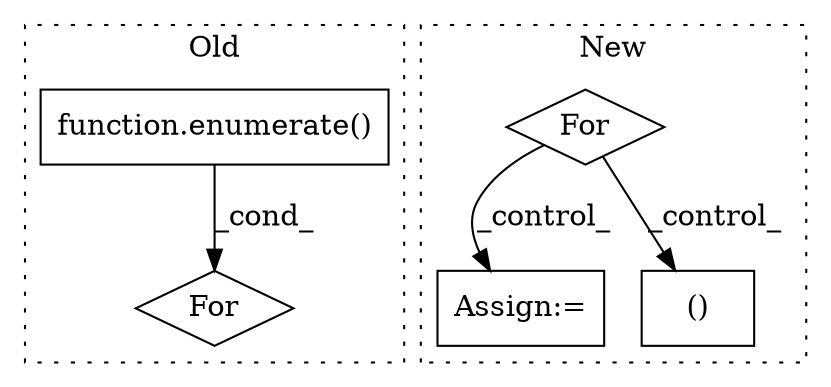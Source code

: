 digraph G {
subgraph cluster0 {
1 [label="function.enumerate()" a="75" s="3689,3914" l="10,1" shape="box"];
4 [label="For" a="107" s="3676,3915" l="4,119" shape="diamond"];
label = "Old";
style="dotted";
}
subgraph cluster1 {
2 [label="For" a="107" s="3744,3767" l="4,18" shape="diamond"];
3 [label="Assign:=" a="68" s="3787" l="3" shape="box"];
5 [label="()" a="54" s="4107" l="3" shape="box"];
label = "New";
style="dotted";
}
1 -> 4 [label="_cond_"];
2 -> 3 [label="_control_"];
2 -> 5 [label="_control_"];
}
